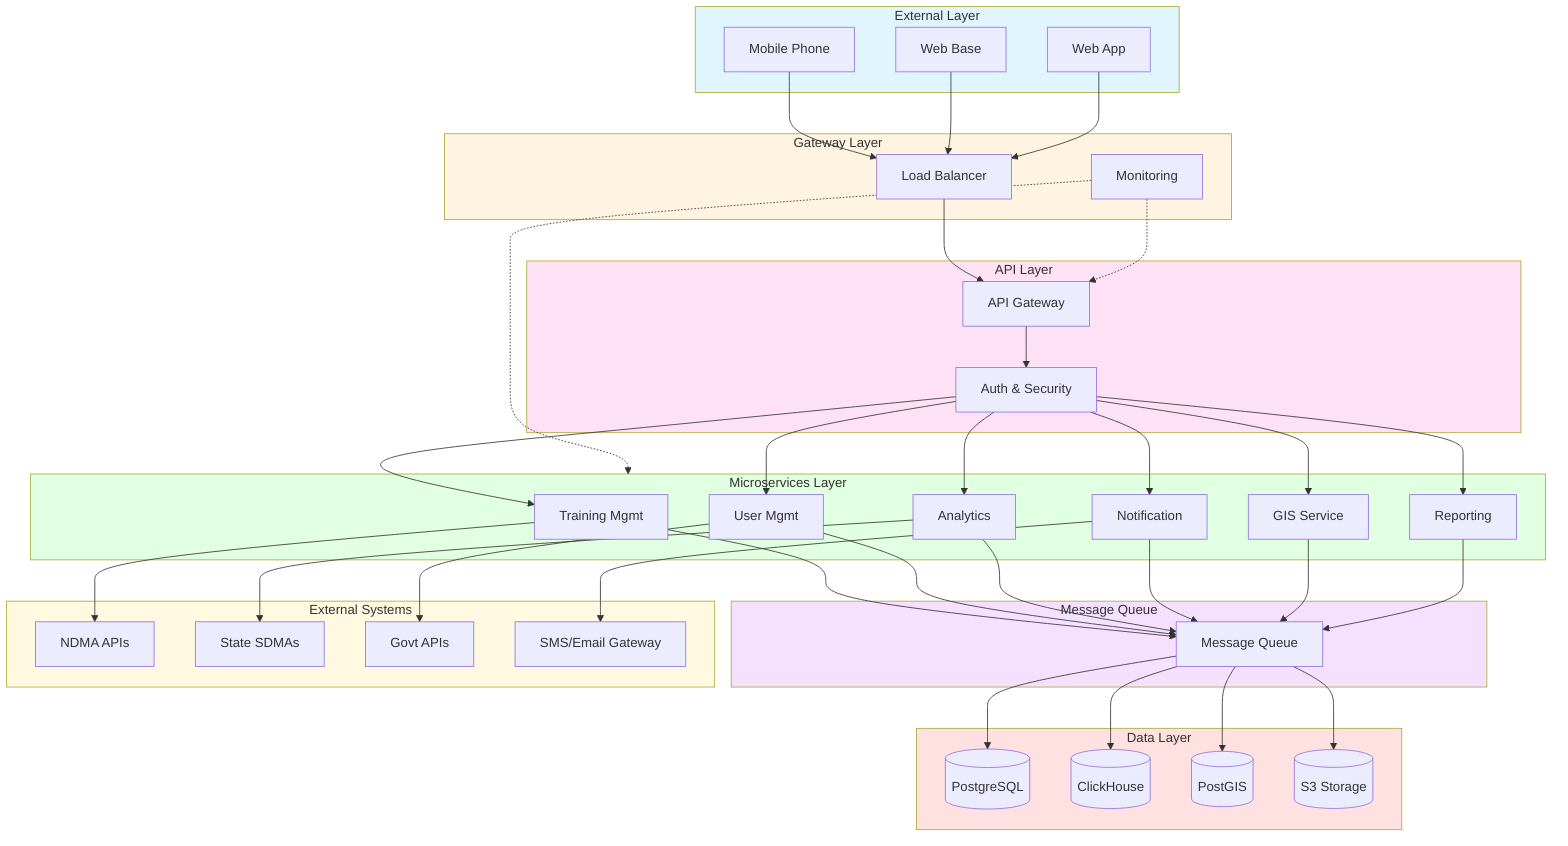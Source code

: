 flowchart TB
    subgraph External["External Layer"]
        MP[Mobile Phone]
        WB[Web Base]
        WA[Web App]
    end
    
    subgraph Gateway["Gateway Layer"]
        LB[Load Balancer]
        MON[Monitoring]
    end
    
    subgraph API["API Layer"]
        APIGW[API Gateway]
        AS[Auth & Security]
    end
    
    subgraph Services["Microservices Layer"]
        TM[Training Mgmt]
        UM[User Mgmt]
        AN[Analytics]
        NT[Notification]
        GS[GIS Service]
        RP[Reporting]
    end
    
    subgraph Queue["Message Queue"]
        MQ[Message Queue]
    end
    
    subgraph Data["Data Layer"]
        PG[(PostgreSQL)]
        CH[(ClickHouse)]
        PGIS[(PostGIS)]
        S3[(S3 Storage)]
    end
    
    subgraph ExtSys["External Systems"]
        NDMA[NDMA APIs]
        SDMA[State SDMAs]
        GOV[Govt APIs]
        SMS[SMS/Email Gateway]
    end
    
    MP --> LB
    WB --> LB
    WA --> LB
    
    LB --> APIGW
    MON -.-> APIGW
    MON -.-> Services
    
    APIGW --> AS
    AS --> TM
    AS --> UM
    AS --> AN
    AS --> NT
    AS --> GS
    AS --> RP
    
    TM --> MQ
    UM --> MQ
    AN --> MQ
    NT --> MQ
    GS --> MQ
    RP --> MQ
    
    MQ --> PG
    MQ --> CH
    MQ --> PGIS
    MQ --> S3
    
    TM --> NDMA
    AN --> SDMA
    UM --> GOV
    NT --> SMS
    
    style External fill:#e1f5ff
    style Gateway fill:#fff4e1
    style API fill:#ffe1f5
    style Services fill:#e1ffe1
    style Queue fill:#f5e1ff
    style Data fill:#ffe1e1
    style ExtSys fill:#fff9e1